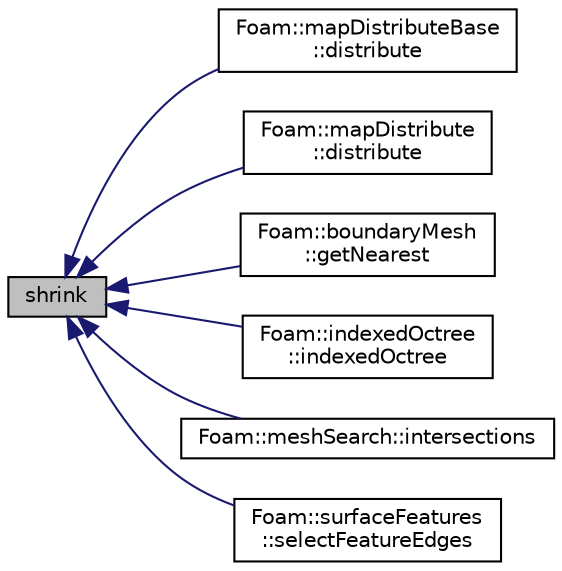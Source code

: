 digraph "shrink"
{
  bgcolor="transparent";
  edge [fontname="Helvetica",fontsize="10",labelfontname="Helvetica",labelfontsize="10"];
  node [fontname="Helvetica",fontsize="10",shape=record];
  rankdir="LR";
  Node1 [label="shrink",height=0.2,width=0.4,color="black", fillcolor="grey75", style="filled" fontcolor="black"];
  Node1 -> Node2 [dir="back",color="midnightblue",fontsize="10",style="solid",fontname="Helvetica"];
  Node2 [label="Foam::mapDistributeBase\l::distribute",height=0.2,width=0.4,color="black",URL="$classFoam_1_1mapDistributeBase.html#a16fcb3d10a53880d01df4a9958640c8d",tooltip="Distribute data using default commsType. "];
  Node1 -> Node3 [dir="back",color="midnightblue",fontsize="10",style="solid",fontname="Helvetica"];
  Node3 [label="Foam::mapDistribute\l::distribute",height=0.2,width=0.4,color="black",URL="$classFoam_1_1mapDistribute.html#af32e6a570b953bc59cf4186f65f998ca",tooltip="Distribute data using default commsType. "];
  Node1 -> Node4 [dir="back",color="midnightblue",fontsize="10",style="solid",fontname="Helvetica"];
  Node4 [label="Foam::boundaryMesh\l::getNearest",height=0.2,width=0.4,color="black",URL="$classFoam_1_1boundaryMesh.html#afc0c1d142df9fc42e5efffdf1f144d3a",tooltip="Get bMesh index of nearest face for every boundary face in. "];
  Node1 -> Node5 [dir="back",color="midnightblue",fontsize="10",style="solid",fontname="Helvetica"];
  Node5 [label="Foam::indexedOctree\l::indexedOctree",height=0.2,width=0.4,color="black",URL="$classFoam_1_1indexedOctree.html#a7cafaee8b342fe6c0f4fddd6b0e8cb59",tooltip="Construct from shapes. "];
  Node1 -> Node6 [dir="back",color="midnightblue",fontsize="10",style="solid",fontname="Helvetica"];
  Node6 [label="Foam::meshSearch::intersections",height=0.2,width=0.4,color="black",URL="$classFoam_1_1meshSearch.html#ac8bf48d32d0edf70564b549a79c0deac",tooltip="Find all intersections of boundary within segment pStart .. pEnd. "];
  Node1 -> Node7 [dir="back",color="midnightblue",fontsize="10",style="solid",fontname="Helvetica"];
  Node7 [label="Foam::surfaceFeatures\l::selectFeatureEdges",height=0.2,width=0.4,color="black",URL="$classFoam_1_1surfaceFeatures.html#a64c6ffeea50313e7c5f4ab5a651d690d",tooltip="Helper function: select a subset of featureEdges_. "];
}
